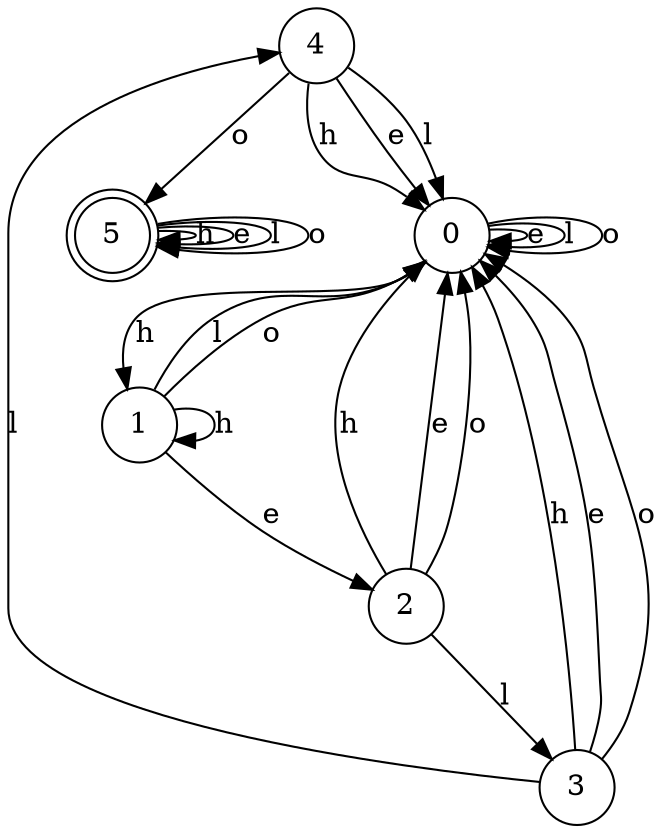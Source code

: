 digraph { 
node [shape = doublecircle]; 5 ;
node [shape = circle]; 
0 -> 1 [ label="h", weigth="0.6"]; 
0 -> 0 [ label="e", weigth="0.6"]; 
0 -> 0 [ label="l", weigth="0.6"]; 
0 -> 0 [ label="o", weigth="0.6"]; 
1 -> 2 [ label="e", weigth="0.6"]; 
1 -> 1 [ label="h", weigth="0.6"]; 
1 -> 0 [ label="l", weigth="0.6"]; 
1 -> 0 [ label="o", weigth="0.6"]; 
2 -> 3 [ label="l", weigth="0.6"]; 
2 -> 0 [ label="h", weigth="0.6"]; 
2 -> 0 [ label="e", weigth="0.6"]; 
2 -> 0 [ label="o", weigth="0.6"]; 
3 -> 4 [ label="l", weigth="0.6"]; 
3 -> 0 [ label="h", weigth="0.6"]; 
3 -> 0 [ label="e", weigth="0.6"]; 
3 -> 0 [ label="o", weigth="0.6"]; 
4 -> 5 [ label="o", weigth="0.6"]; 
4 -> 0 [ label="h", weigth="0.6"]; 
4 -> 0 [ label="e", weigth="0.6"]; 
4 -> 0 [ label="l", weigth="0.6"]; 
5 -> 5 [ label="h", weigth="0.6"]; 
5 -> 5 [ label="e", weigth="0.6"]; 
5 -> 5 [ label="l", weigth="0.6"]; 
5 -> 5 [ label="o", weigth="0.6"]; 
}